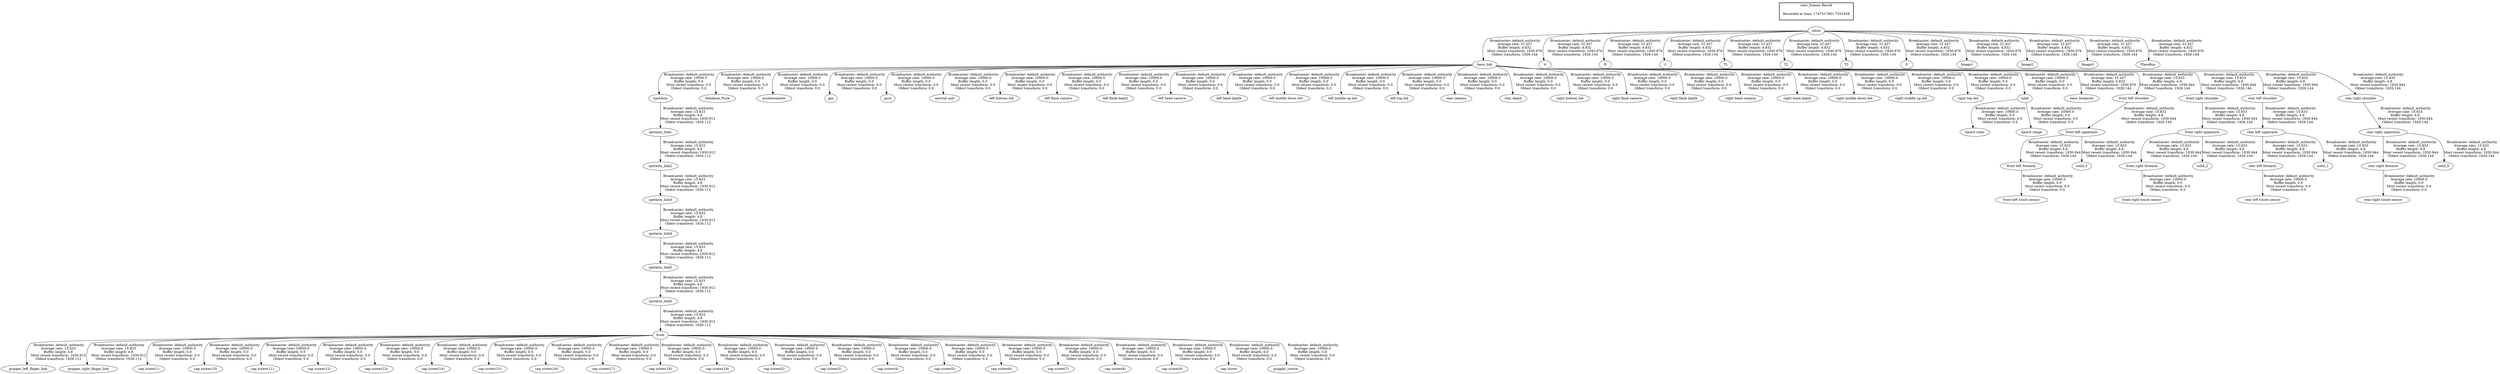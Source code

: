 digraph G {
"spotarm_link4" -> "spotarm_link5"[label=" Broadcaster: default_authority\nAverage rate: 15.833\nBuffer length: 4.8\nMost recent transform: 1930.912\nOldest transform: 1926.112\n"];
"spotarm_link3" -> "spotarm_link4"[label=" Broadcaster: default_authority\nAverage rate: 15.833\nBuffer length: 4.8\nMost recent transform: 1930.912\nOldest transform: 1926.112\n"];
"front" -> "gripper_left_finger_link"[label=" Broadcaster: default_authority\nAverage rate: 15.833\nBuffer length: 4.8\nMost recent transform: 1930.912\nOldest transform: 1926.112\n"];
"spotarm_link6" -> "front"[label=" Broadcaster: default_authority\nAverage rate: 15.833\nBuffer length: 4.8\nMost recent transform: 1930.912\nOldest transform: 1926.112\n"];
"front" -> "gripper_right_finger_link"[label=" Broadcaster: default_authority\nAverage rate: 15.833\nBuffer length: 4.8\nMost recent transform: 1930.912\nOldest transform: 1926.112\n"];
"SpotArm" -> "spotarm_link1"[label=" Broadcaster: default_authority\nAverage rate: 15.833\nBuffer length: 4.8\nMost recent transform: 1930.912\nOldest transform: 1926.112\n"];
"base_link" -> "SpotArm"[label=" Broadcaster: default_authority\nAverage rate: 10000.0\nBuffer length: 0.0\nMost recent transform: 0.0\nOldest transform: 0.0\n"];
"spotarm_link1" -> "spotarm_link2"[label=" Broadcaster: default_authority\nAverage rate: 15.833\nBuffer length: 4.8\nMost recent transform: 1930.912\nOldest transform: 1926.112\n"];
"spotarm_link2" -> "spotarm_link3"[label=" Broadcaster: default_authority\nAverage rate: 15.833\nBuffer length: 4.8\nMost recent transform: 1930.912\nOldest transform: 1926.112\n"];
"spotarm_link5" -> "spotarm_link6"[label=" Broadcaster: default_authority\nAverage rate: 15.833\nBuffer length: 4.8\nMost recent transform: 1930.912\nOldest transform: 1926.112\n"];
"odom" -> "base_link"[label=" Broadcaster: default_authority\nAverage rate: 31.457\nBuffer length: 4.832\nMost recent transform: 1930.976\nOldest transform: 1926.144\n"];
"base_link" -> "Velodyne_Puck"[label=" Broadcaster: default_authority\nAverage rate: 10000.0\nBuffer length: 0.0\nMost recent transform: 0.0\nOldest transform: 0.0\n"];
"base_link" -> "accelerometer"[label=" Broadcaster: default_authority\nAverage rate: 10000.0\nBuffer length: 0.0\nMost recent transform: 0.0\nOldest transform: 0.0\n"];
"base_link" -> "gps"[label=" Broadcaster: default_authority\nAverage rate: 10000.0\nBuffer length: 0.0\nMost recent transform: 0.0\nOldest transform: 0.0\n"];
"base_link" -> "gyro"[label=" Broadcaster: default_authority\nAverage rate: 10000.0\nBuffer length: 0.0\nMost recent transform: 0.0\nOldest transform: 0.0\n"];
"base_link" -> "inertial unit"[label=" Broadcaster: default_authority\nAverage rate: 10000.0\nBuffer length: 0.0\nMost recent transform: 0.0\nOldest transform: 0.0\n"];
"base_link" -> "left bottom led"[label=" Broadcaster: default_authority\nAverage rate: 10000.0\nBuffer length: 0.0\nMost recent transform: 0.0\nOldest transform: 0.0\n"];
"base_link" -> "left flank camera"[label=" Broadcaster: default_authority\nAverage rate: 10000.0\nBuffer length: 0.0\nMost recent transform: 0.0\nOldest transform: 0.0\n"];
"base_link" -> "left flank depth"[label=" Broadcaster: default_authority\nAverage rate: 10000.0\nBuffer length: 0.0\nMost recent transform: 0.0\nOldest transform: 0.0\n"];
"base_link" -> "left head camera"[label=" Broadcaster: default_authority\nAverage rate: 10000.0\nBuffer length: 0.0\nMost recent transform: 0.0\nOldest transform: 0.0\n"];
"base_link" -> "left head depth"[label=" Broadcaster: default_authority\nAverage rate: 10000.0\nBuffer length: 0.0\nMost recent transform: 0.0\nOldest transform: 0.0\n"];
"base_link" -> "left middle down led"[label=" Broadcaster: default_authority\nAverage rate: 10000.0\nBuffer length: 0.0\nMost recent transform: 0.0\nOldest transform: 0.0\n"];
"base_link" -> "left middle up led"[label=" Broadcaster: default_authority\nAverage rate: 10000.0\nBuffer length: 0.0\nMost recent transform: 0.0\nOldest transform: 0.0\n"];
"base_link" -> "left top led"[label=" Broadcaster: default_authority\nAverage rate: 10000.0\nBuffer length: 0.0\nMost recent transform: 0.0\nOldest transform: 0.0\n"];
"base_link" -> "rear camera"[label=" Broadcaster: default_authority\nAverage rate: 10000.0\nBuffer length: 0.0\nMost recent transform: 0.0\nOldest transform: 0.0\n"];
"base_link" -> "rear depth"[label=" Broadcaster: default_authority\nAverage rate: 10000.0\nBuffer length: 0.0\nMost recent transform: 0.0\nOldest transform: 0.0\n"];
"base_link" -> "right bottom led"[label=" Broadcaster: default_authority\nAverage rate: 10000.0\nBuffer length: 0.0\nMost recent transform: 0.0\nOldest transform: 0.0\n"];
"base_link" -> "right flank camera"[label=" Broadcaster: default_authority\nAverage rate: 10000.0\nBuffer length: 0.0\nMost recent transform: 0.0\nOldest transform: 0.0\n"];
"base_link" -> "right flank depth"[label=" Broadcaster: default_authority\nAverage rate: 10000.0\nBuffer length: 0.0\nMost recent transform: 0.0\nOldest transform: 0.0\n"];
"base_link" -> "right head camera"[label=" Broadcaster: default_authority\nAverage rate: 10000.0\nBuffer length: 0.0\nMost recent transform: 0.0\nOldest transform: 0.0\n"];
"base_link" -> "right head depth"[label=" Broadcaster: default_authority\nAverage rate: 10000.0\nBuffer length: 0.0\nMost recent transform: 0.0\nOldest transform: 0.0\n"];
"base_link" -> "right middle down led"[label=" Broadcaster: default_authority\nAverage rate: 10000.0\nBuffer length: 0.0\nMost recent transform: 0.0\nOldest transform: 0.0\n"];
"base_link" -> "right middle up led"[label=" Broadcaster: default_authority\nAverage rate: 10000.0\nBuffer length: 0.0\nMost recent transform: 0.0\nOldest transform: 0.0\n"];
"base_link" -> "right top led"[label=" Broadcaster: default_authority\nAverage rate: 10000.0\nBuffer length: 0.0\nMost recent transform: 0.0\nOldest transform: 0.0\n"];
"base_link" -> "solid"[label=" Broadcaster: default_authority\nAverage rate: 10000.0\nBuffer length: 0.0\nMost recent transform: 0.0\nOldest transform: 0.0\n"];
"front left forearm" -> "front left touch sensor"[label=" Broadcaster: default_authority\nAverage rate: 10000.0\nBuffer length: 0.0\nMost recent transform: 0.0\nOldest transform: 0.0\n"];
"front left upperarm" -> "front left forearm"[label=" Broadcaster: default_authority\nAverage rate: 15.833\nBuffer length: 4.8\nMost recent transform: 1930.944\nOldest transform: 1926.144\n"];
"front right forearm" -> "front right touch sensor"[label=" Broadcaster: default_authority\nAverage rate: 10000.0\nBuffer length: 0.0\nMost recent transform: 0.0\nOldest transform: 0.0\n"];
"front right upperarm" -> "front right forearm"[label=" Broadcaster: default_authority\nAverage rate: 15.833\nBuffer length: 4.8\nMost recent transform: 1930.944\nOldest transform: 1926.144\n"];
"front" -> "cap screw(1)"[label=" Broadcaster: default_authority\nAverage rate: 10000.0\nBuffer length: 0.0\nMost recent transform: 0.0\nOldest transform: 0.0\n"];
"front" -> "cap screw(10)"[label=" Broadcaster: default_authority\nAverage rate: 10000.0\nBuffer length: 0.0\nMost recent transform: 0.0\nOldest transform: 0.0\n"];
"front" -> "cap screw(11)"[label=" Broadcaster: default_authority\nAverage rate: 10000.0\nBuffer length: 0.0\nMost recent transform: 0.0\nOldest transform: 0.0\n"];
"front" -> "cap screw(12)"[label=" Broadcaster: default_authority\nAverage rate: 10000.0\nBuffer length: 0.0\nMost recent transform: 0.0\nOldest transform: 0.0\n"];
"front" -> "cap screw(13)"[label=" Broadcaster: default_authority\nAverage rate: 10000.0\nBuffer length: 0.0\nMost recent transform: 0.0\nOldest transform: 0.0\n"];
"front" -> "cap screw(14)"[label=" Broadcaster: default_authority\nAverage rate: 10000.0\nBuffer length: 0.0\nMost recent transform: 0.0\nOldest transform: 0.0\n"];
"front" -> "cap screw(15)"[label=" Broadcaster: default_authority\nAverage rate: 10000.0\nBuffer length: 0.0\nMost recent transform: 0.0\nOldest transform: 0.0\n"];
"front" -> "cap screw(16)"[label=" Broadcaster: default_authority\nAverage rate: 10000.0\nBuffer length: 0.0\nMost recent transform: 0.0\nOldest transform: 0.0\n"];
"front" -> "cap screw(17)"[label=" Broadcaster: default_authority\nAverage rate: 10000.0\nBuffer length: 0.0\nMost recent transform: 0.0\nOldest transform: 0.0\n"];
"front" -> "cap screw(18)"[label=" Broadcaster: default_authority\nAverage rate: 10000.0\nBuffer length: 0.0\nMost recent transform: 0.0\nOldest transform: 0.0\n"];
"front" -> "cap screw(19)"[label=" Broadcaster: default_authority\nAverage rate: 10000.0\nBuffer length: 0.0\nMost recent transform: 0.0\nOldest transform: 0.0\n"];
"front" -> "cap screw(2)"[label=" Broadcaster: default_authority\nAverage rate: 10000.0\nBuffer length: 0.0\nMost recent transform: 0.0\nOldest transform: 0.0\n"];
"front" -> "cap screw(3)"[label=" Broadcaster: default_authority\nAverage rate: 10000.0\nBuffer length: 0.0\nMost recent transform: 0.0\nOldest transform: 0.0\n"];
"front" -> "cap screw(4)"[label=" Broadcaster: default_authority\nAverage rate: 10000.0\nBuffer length: 0.0\nMost recent transform: 0.0\nOldest transform: 0.0\n"];
"front" -> "cap screw(5)"[label=" Broadcaster: default_authority\nAverage rate: 10000.0\nBuffer length: 0.0\nMost recent transform: 0.0\nOldest transform: 0.0\n"];
"front" -> "cap screw(6)"[label=" Broadcaster: default_authority\nAverage rate: 10000.0\nBuffer length: 0.0\nMost recent transform: 0.0\nOldest transform: 0.0\n"];
"front" -> "cap screw(7)"[label=" Broadcaster: default_authority\nAverage rate: 10000.0\nBuffer length: 0.0\nMost recent transform: 0.0\nOldest transform: 0.0\n"];
"front" -> "cap screw(8)"[label=" Broadcaster: default_authority\nAverage rate: 10000.0\nBuffer length: 0.0\nMost recent transform: 0.0\nOldest transform: 0.0\n"];
"front" -> "cap screw(9)"[label=" Broadcaster: default_authority\nAverage rate: 10000.0\nBuffer length: 0.0\nMost recent transform: 0.0\nOldest transform: 0.0\n"];
"front" -> "cap screw"[label=" Broadcaster: default_authority\nAverage rate: 10000.0\nBuffer length: 0.0\nMost recent transform: 0.0\nOldest transform: 0.0\n"];
"front" -> "gripper_centre"[label=" Broadcaster: default_authority\nAverage rate: 10000.0\nBuffer length: 0.0\nMost recent transform: 0.0\nOldest transform: 0.0\n"];
"rear left forearm" -> "rear left touch sensor"[label=" Broadcaster: default_authority\nAverage rate: 10000.0\nBuffer length: 0.0\nMost recent transform: 0.0\nOldest transform: 0.0\n"];
"rear left upperarm" -> "rear left forearm"[label=" Broadcaster: default_authority\nAverage rate: 15.833\nBuffer length: 4.8\nMost recent transform: 1930.944\nOldest transform: 1926.144\n"];
"rear right forearm" -> "rear right touch sensor"[label=" Broadcaster: default_authority\nAverage rate: 10000.0\nBuffer length: 0.0\nMost recent transform: 0.0\nOldest transform: 0.0\n"];
"rear right upperarm" -> "rear right forearm"[label=" Broadcaster: default_authority\nAverage rate: 15.833\nBuffer length: 4.8\nMost recent transform: 1930.944\nOldest transform: 1926.144\n"];
"solid" -> "kinect color"[label=" Broadcaster: default_authority\nAverage rate: 10000.0\nBuffer length: 0.0\nMost recent transform: 0.0\nOldest transform: 0.0\n"];
"solid" -> "kinect range"[label=" Broadcaster: default_authority\nAverage rate: 10000.0\nBuffer length: 0.0\nMost recent transform: 0.0\nOldest transform: 0.0\n"];
"odom" -> "A"[label=" Broadcaster: default_authority\nAverage rate: 31.457\nBuffer length: 4.832\nMost recent transform: 1930.976\nOldest transform: 1926.144\n"];
"odom" -> "B"[label=" Broadcaster: default_authority\nAverage rate: 31.457\nBuffer length: 4.832\nMost recent transform: 1930.976\nOldest transform: 1926.144\n"];
"odom" -> "C"[label=" Broadcaster: default_authority\nAverage rate: 31.457\nBuffer length: 4.832\nMost recent transform: 1930.976\nOldest transform: 1926.144\n"];
"odom" -> "T1"[label=" Broadcaster: default_authority\nAverage rate: 31.457\nBuffer length: 4.832\nMost recent transform: 1930.976\nOldest transform: 1926.144\n"];
"odom" -> "T2"[label=" Broadcaster: default_authority\nAverage rate: 31.457\nBuffer length: 4.832\nMost recent transform: 1930.976\nOldest transform: 1926.144\n"];
"odom" -> "T3"[label=" Broadcaster: default_authority\nAverage rate: 31.457\nBuffer length: 4.832\nMost recent transform: 1930.976\nOldest transform: 1926.144\n"];
"odom" -> "P"[label=" Broadcaster: default_authority\nAverage rate: 31.457\nBuffer length: 4.832\nMost recent transform: 1930.976\nOldest transform: 1926.144\n"];
"odom" -> "Image1"[label=" Broadcaster: default_authority\nAverage rate: 31.457\nBuffer length: 4.832\nMost recent transform: 1930.976\nOldest transform: 1926.144\n"];
"odom" -> "Image2"[label=" Broadcaster: default_authority\nAverage rate: 31.457\nBuffer length: 4.832\nMost recent transform: 1930.976\nOldest transform: 1926.144\n"];
"odom" -> "Image3"[label=" Broadcaster: default_authority\nAverage rate: 31.457\nBuffer length: 4.832\nMost recent transform: 1930.976\nOldest transform: 1926.144\n"];
"odom" -> "PlaceBox"[label=" Broadcaster: default_authority\nAverage rate: 31.457\nBuffer length: 4.832\nMost recent transform: 1930.976\nOldest transform: 1926.144\n"];
"base_link" -> "base_footprint"[label=" Broadcaster: default_authority\nAverage rate: 31.457\nBuffer length: 4.832\nMost recent transform: 1930.976\nOldest transform: 1926.144\n"];
"front left shoulder" -> "front left upperarm"[label=" Broadcaster: default_authority\nAverage rate: 15.833\nBuffer length: 4.8\nMost recent transform: 1930.944\nOldest transform: 1926.144\n"];
"front left upperarm" -> "solid_3"[label=" Broadcaster: default_authority\nAverage rate: 15.833\nBuffer length: 4.8\nMost recent transform: 1930.944\nOldest transform: 1926.144\n"];
"base_link" -> "front left shoulder"[label=" Broadcaster: default_authority\nAverage rate: 15.833\nBuffer length: 4.8\nMost recent transform: 1930.944\nOldest transform: 1926.144\n"];
"front right shoulder" -> "front right upperarm"[label=" Broadcaster: default_authority\nAverage rate: 15.833\nBuffer length: 4.8\nMost recent transform: 1930.944\nOldest transform: 1926.144\n"];
"front right upperarm" -> "solid_2"[label=" Broadcaster: default_authority\nAverage rate: 15.833\nBuffer length: 4.8\nMost recent transform: 1930.944\nOldest transform: 1926.144\n"];
"base_link" -> "front right shoulder"[label=" Broadcaster: default_authority\nAverage rate: 15.833\nBuffer length: 4.8\nMost recent transform: 1930.944\nOldest transform: 1926.144\n"];
"rear left shoulder" -> "rear left upperarm"[label=" Broadcaster: default_authority\nAverage rate: 15.833\nBuffer length: 4.8\nMost recent transform: 1930.944\nOldest transform: 1926.144\n"];
"rear left upperarm" -> "solid_1"[label=" Broadcaster: default_authority\nAverage rate: 15.833\nBuffer length: 4.8\nMost recent transform: 1930.944\nOldest transform: 1926.144\n"];
"base_link" -> "rear left shoulder"[label=" Broadcaster: default_authority\nAverage rate: 15.833\nBuffer length: 4.8\nMost recent transform: 1930.944\nOldest transform: 1926.144\n"];
"rear right shoulder" -> "rear right upperarm"[label=" Broadcaster: default_authority\nAverage rate: 15.833\nBuffer length: 4.8\nMost recent transform: 1930.944\nOldest transform: 1926.144\n"];
"rear right upperarm" -> "solid_0"[label=" Broadcaster: default_authority\nAverage rate: 15.833\nBuffer length: 4.8\nMost recent transform: 1930.944\nOldest transform: 1926.144\n"];
"base_link" -> "rear right shoulder"[label=" Broadcaster: default_authority\nAverage rate: 15.833\nBuffer length: 4.8\nMost recent transform: 1930.944\nOldest transform: 1926.144\n"];
edge [style=invis];
 subgraph cluster_legend { style=bold; color=black; label ="view_frames Result";
"Recorded at time: 1747317661.7251928"[ shape=plaintext ] ;
}->"odom";
}